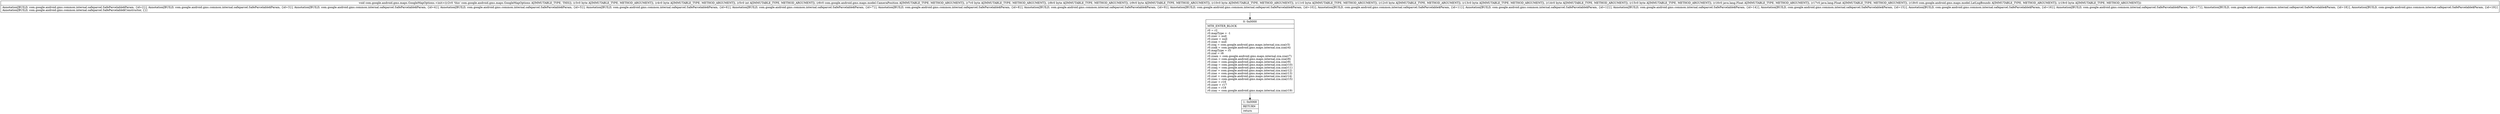digraph "CFG forcom.google.android.gms.maps.GoogleMapOptions.\<init\>(BBILcom\/google\/android\/gms\/maps\/model\/CameraPosition;BBBBBBBBBLjava\/lang\/Float;Ljava\/lang\/Float;Lcom\/google\/android\/gms\/maps\/model\/LatLngBounds;B)V" {
Node_0 [shape=record,label="{0\:\ 0x0000|MTH_ENTER_BLOCK\l|r0 = r2\lr0.mapType = \-1\lr0.zzav = null\lr0.zzaw = null\lr0.zzax = null\lr0.zzaj = com.google.android.gms.maps.internal.zza.zza(r3)\lr0.zzak = com.google.android.gms.maps.internal.zza.zza(r4)\lr0.mapType = r5\lr0.zzal = r6\lr0.zzam = com.google.android.gms.maps.internal.zza.zza(r7)\lr0.zzan = com.google.android.gms.maps.internal.zza.zza(r8)\lr0.zzao = com.google.android.gms.maps.internal.zza.zza(r9)\lr0.zzap = com.google.android.gms.maps.internal.zza.zza(r10)\lr0.zzaq = com.google.android.gms.maps.internal.zza.zza(r11)\lr0.zzar = com.google.android.gms.maps.internal.zza.zza(r12)\lr0.zzas = com.google.android.gms.maps.internal.zza.zza(r13)\lr0.zzat = com.google.android.gms.maps.internal.zza.zza(r14)\lr0.zzau = com.google.android.gms.maps.internal.zza.zza(r15)\lr0.zzav = r16\lr0.zzaw = r17\lr0.zzax = r18\lr0.zzay = com.google.android.gms.maps.internal.zza.zza(r19)\l}"];
Node_1 [shape=record,label="{1\:\ 0x0068|RETURN\l|return\l}"];
MethodNode[shape=record,label="{void com.google.android.gms.maps.GoogleMapOptions.\<init\>((r2v0 'this' com.google.android.gms.maps.GoogleMapOptions A[IMMUTABLE_TYPE, THIS]), (r3v0 byte A[IMMUTABLE_TYPE, METHOD_ARGUMENT]), (r4v0 byte A[IMMUTABLE_TYPE, METHOD_ARGUMENT]), (r5v0 int A[IMMUTABLE_TYPE, METHOD_ARGUMENT]), (r6v0 com.google.android.gms.maps.model.CameraPosition A[IMMUTABLE_TYPE, METHOD_ARGUMENT]), (r7v0 byte A[IMMUTABLE_TYPE, METHOD_ARGUMENT]), (r8v0 byte A[IMMUTABLE_TYPE, METHOD_ARGUMENT]), (r9v0 byte A[IMMUTABLE_TYPE, METHOD_ARGUMENT]), (r10v0 byte A[IMMUTABLE_TYPE, METHOD_ARGUMENT]), (r11v0 byte A[IMMUTABLE_TYPE, METHOD_ARGUMENT]), (r12v0 byte A[IMMUTABLE_TYPE, METHOD_ARGUMENT]), (r13v0 byte A[IMMUTABLE_TYPE, METHOD_ARGUMENT]), (r14v0 byte A[IMMUTABLE_TYPE, METHOD_ARGUMENT]), (r15v0 byte A[IMMUTABLE_TYPE, METHOD_ARGUMENT]), (r16v0 java.lang.Float A[IMMUTABLE_TYPE, METHOD_ARGUMENT]), (r17v0 java.lang.Float A[IMMUTABLE_TYPE, METHOD_ARGUMENT]), (r18v0 com.google.android.gms.maps.model.LatLngBounds A[IMMUTABLE_TYPE, METHOD_ARGUMENT]), (r19v0 byte A[IMMUTABLE_TYPE, METHOD_ARGUMENT]))  | Annotation[BUILD, com.google.android.gms.common.internal.safeparcel.SafeParcelable$Param, \{id=2\}], Annotation[BUILD, com.google.android.gms.common.internal.safeparcel.SafeParcelable$Param, \{id=3\}], Annotation[BUILD, com.google.android.gms.common.internal.safeparcel.SafeParcelable$Param, \{id=4\}], Annotation[BUILD, com.google.android.gms.common.internal.safeparcel.SafeParcelable$Param, \{id=5\}], Annotation[BUILD, com.google.android.gms.common.internal.safeparcel.SafeParcelable$Param, \{id=6\}], Annotation[BUILD, com.google.android.gms.common.internal.safeparcel.SafeParcelable$Param, \{id=7\}], Annotation[BUILD, com.google.android.gms.common.internal.safeparcel.SafeParcelable$Param, \{id=8\}], Annotation[BUILD, com.google.android.gms.common.internal.safeparcel.SafeParcelable$Param, \{id=9\}], Annotation[BUILD, com.google.android.gms.common.internal.safeparcel.SafeParcelable$Param, \{id=10\}], Annotation[BUILD, com.google.android.gms.common.internal.safeparcel.SafeParcelable$Param, \{id=11\}], Annotation[BUILD, com.google.android.gms.common.internal.safeparcel.SafeParcelable$Param, \{id=12\}], Annotation[BUILD, com.google.android.gms.common.internal.safeparcel.SafeParcelable$Param, \{id=14\}], Annotation[BUILD, com.google.android.gms.common.internal.safeparcel.SafeParcelable$Param, \{id=15\}], Annotation[BUILD, com.google.android.gms.common.internal.safeparcel.SafeParcelable$Param, \{id=16\}], Annotation[BUILD, com.google.android.gms.common.internal.safeparcel.SafeParcelable$Param, \{id=17\}], Annotation[BUILD, com.google.android.gms.common.internal.safeparcel.SafeParcelable$Param, \{id=18\}], Annotation[BUILD, com.google.android.gms.common.internal.safeparcel.SafeParcelable$Param, \{id=19\}]\lAnnotation[BUILD, com.google.android.gms.common.internal.safeparcel.SafeParcelable$Constructor, \{\}]\l}"];
MethodNode -> Node_0;
Node_0 -> Node_1;
}

